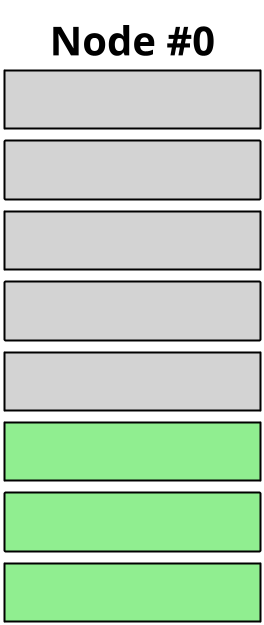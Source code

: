 @startuml
scale 1/5
skinparam ComponentStyle rectangle
skinparam Component {
    FontSize 200
    BackgroundColor LightGrey
    BorderThickness 10
    BorderColor black
}

skinparam Note {
    FontSize 200
    BackgroundColor transparent
    BorderColor transparent
}

skinparam Card {
    FontSize 200
    BackgroundColor transparent
    BorderColor transparent
}

card "Node #0" {
    component "  <color:transparent>dirty pages  " as c1
    component "  <color:transparent>dirty pages  " as c2
    component "  <color:transparent>dirty pages  " as c3
    component "  <color:transparent>dirty pages  " as c4
    component "  <color:transparent>dirty pages  " as c5
    component "  <color:transparent>dirty pages  " as c6 #LightGreen
    component "  <color:transparent>dirty pages  " as c7 #LightGreen
    component "  <color:transparent>dirty pages  " as c8 #LightGreen

    c1-down[hidden]-c2
    c2-down[hidden]-c3
    c3-down[hidden]-c4
    c4-down[hidden]-c5
    c5-down[hidden]-c6
    c6-down[hidden]-c7
    c7-down[hidden]-c8
}

@enduml